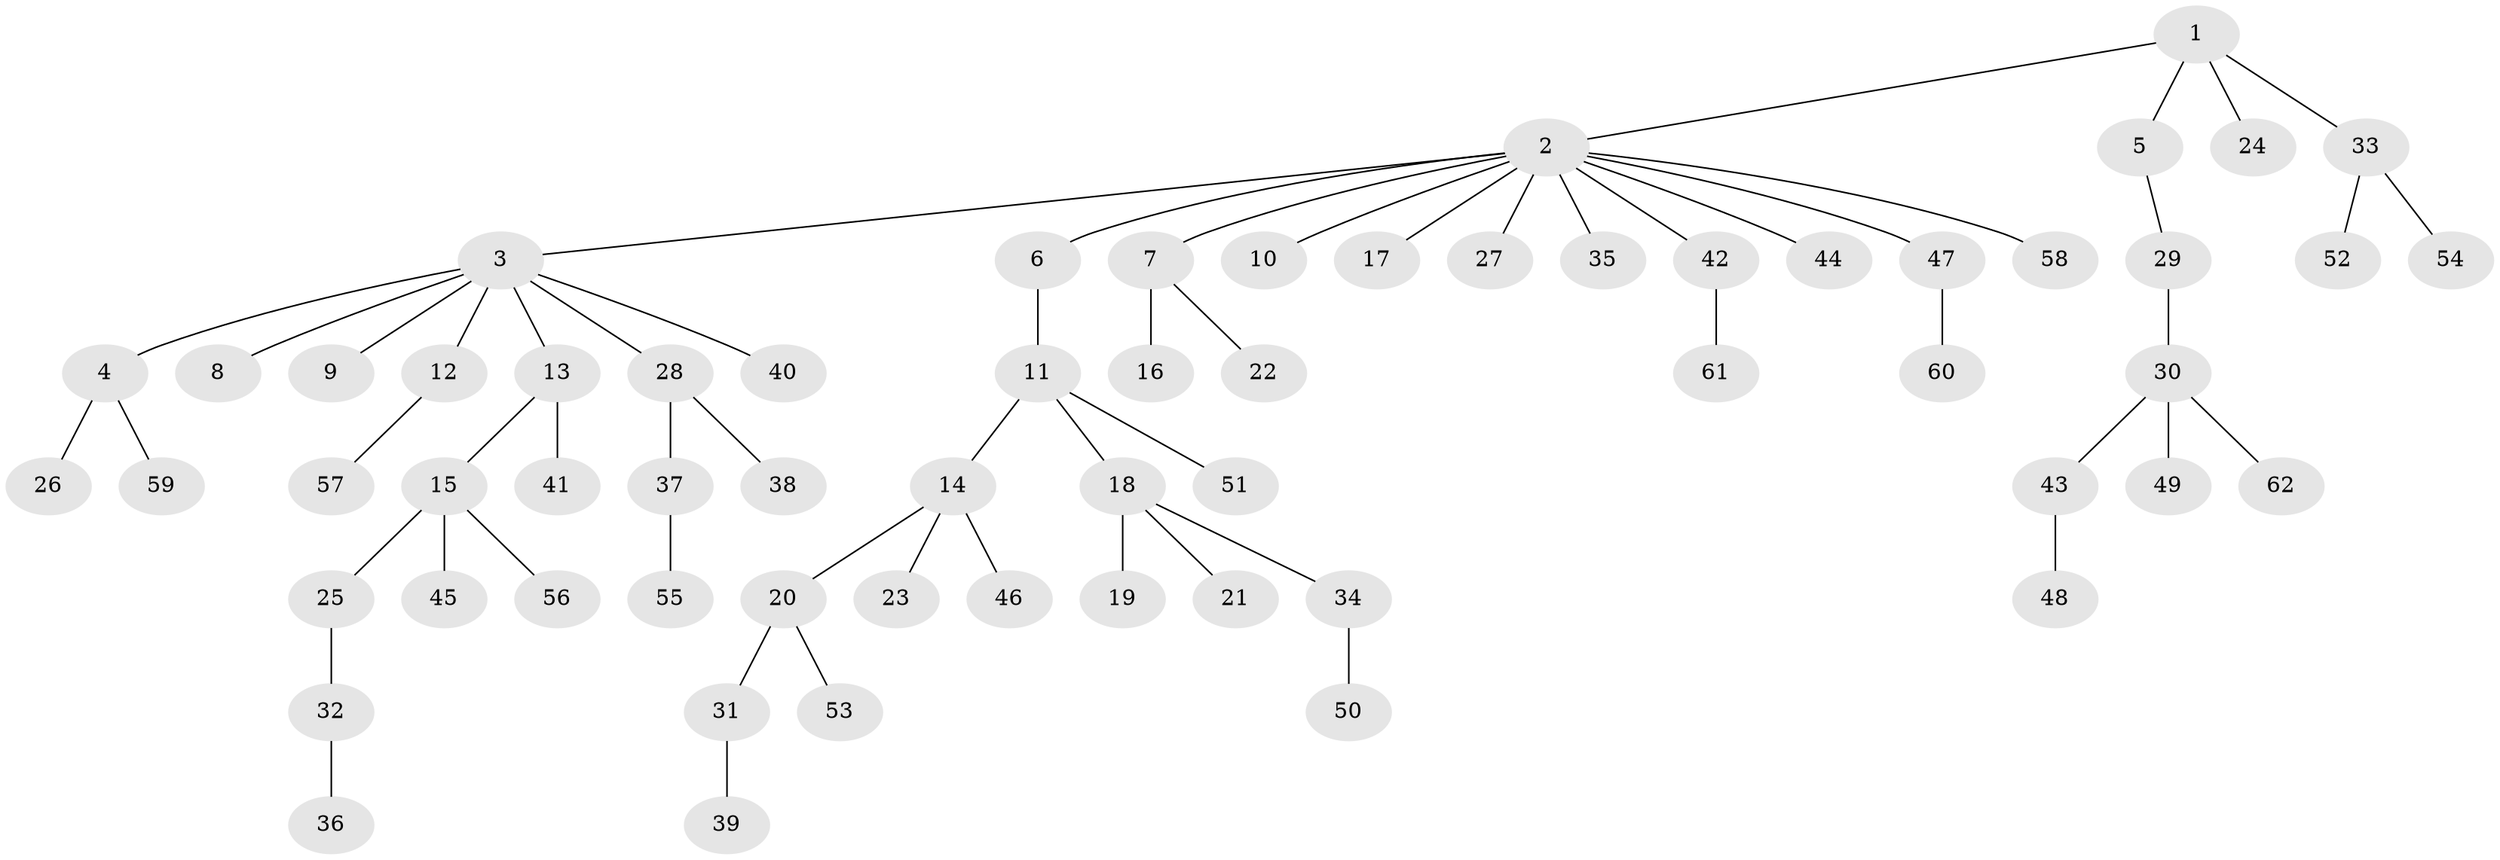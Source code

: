 // Generated by graph-tools (version 1.1) at 2025/11/02/27/25 16:11:25]
// undirected, 62 vertices, 61 edges
graph export_dot {
graph [start="1"]
  node [color=gray90,style=filled];
  1;
  2;
  3;
  4;
  5;
  6;
  7;
  8;
  9;
  10;
  11;
  12;
  13;
  14;
  15;
  16;
  17;
  18;
  19;
  20;
  21;
  22;
  23;
  24;
  25;
  26;
  27;
  28;
  29;
  30;
  31;
  32;
  33;
  34;
  35;
  36;
  37;
  38;
  39;
  40;
  41;
  42;
  43;
  44;
  45;
  46;
  47;
  48;
  49;
  50;
  51;
  52;
  53;
  54;
  55;
  56;
  57;
  58;
  59;
  60;
  61;
  62;
  1 -- 2;
  1 -- 5;
  1 -- 24;
  1 -- 33;
  2 -- 3;
  2 -- 6;
  2 -- 7;
  2 -- 10;
  2 -- 17;
  2 -- 27;
  2 -- 35;
  2 -- 42;
  2 -- 44;
  2 -- 47;
  2 -- 58;
  3 -- 4;
  3 -- 8;
  3 -- 9;
  3 -- 12;
  3 -- 13;
  3 -- 28;
  3 -- 40;
  4 -- 26;
  4 -- 59;
  5 -- 29;
  6 -- 11;
  7 -- 16;
  7 -- 22;
  11 -- 14;
  11 -- 18;
  11 -- 51;
  12 -- 57;
  13 -- 15;
  13 -- 41;
  14 -- 20;
  14 -- 23;
  14 -- 46;
  15 -- 25;
  15 -- 45;
  15 -- 56;
  18 -- 19;
  18 -- 21;
  18 -- 34;
  20 -- 31;
  20 -- 53;
  25 -- 32;
  28 -- 37;
  28 -- 38;
  29 -- 30;
  30 -- 43;
  30 -- 49;
  30 -- 62;
  31 -- 39;
  32 -- 36;
  33 -- 52;
  33 -- 54;
  34 -- 50;
  37 -- 55;
  42 -- 61;
  43 -- 48;
  47 -- 60;
}

